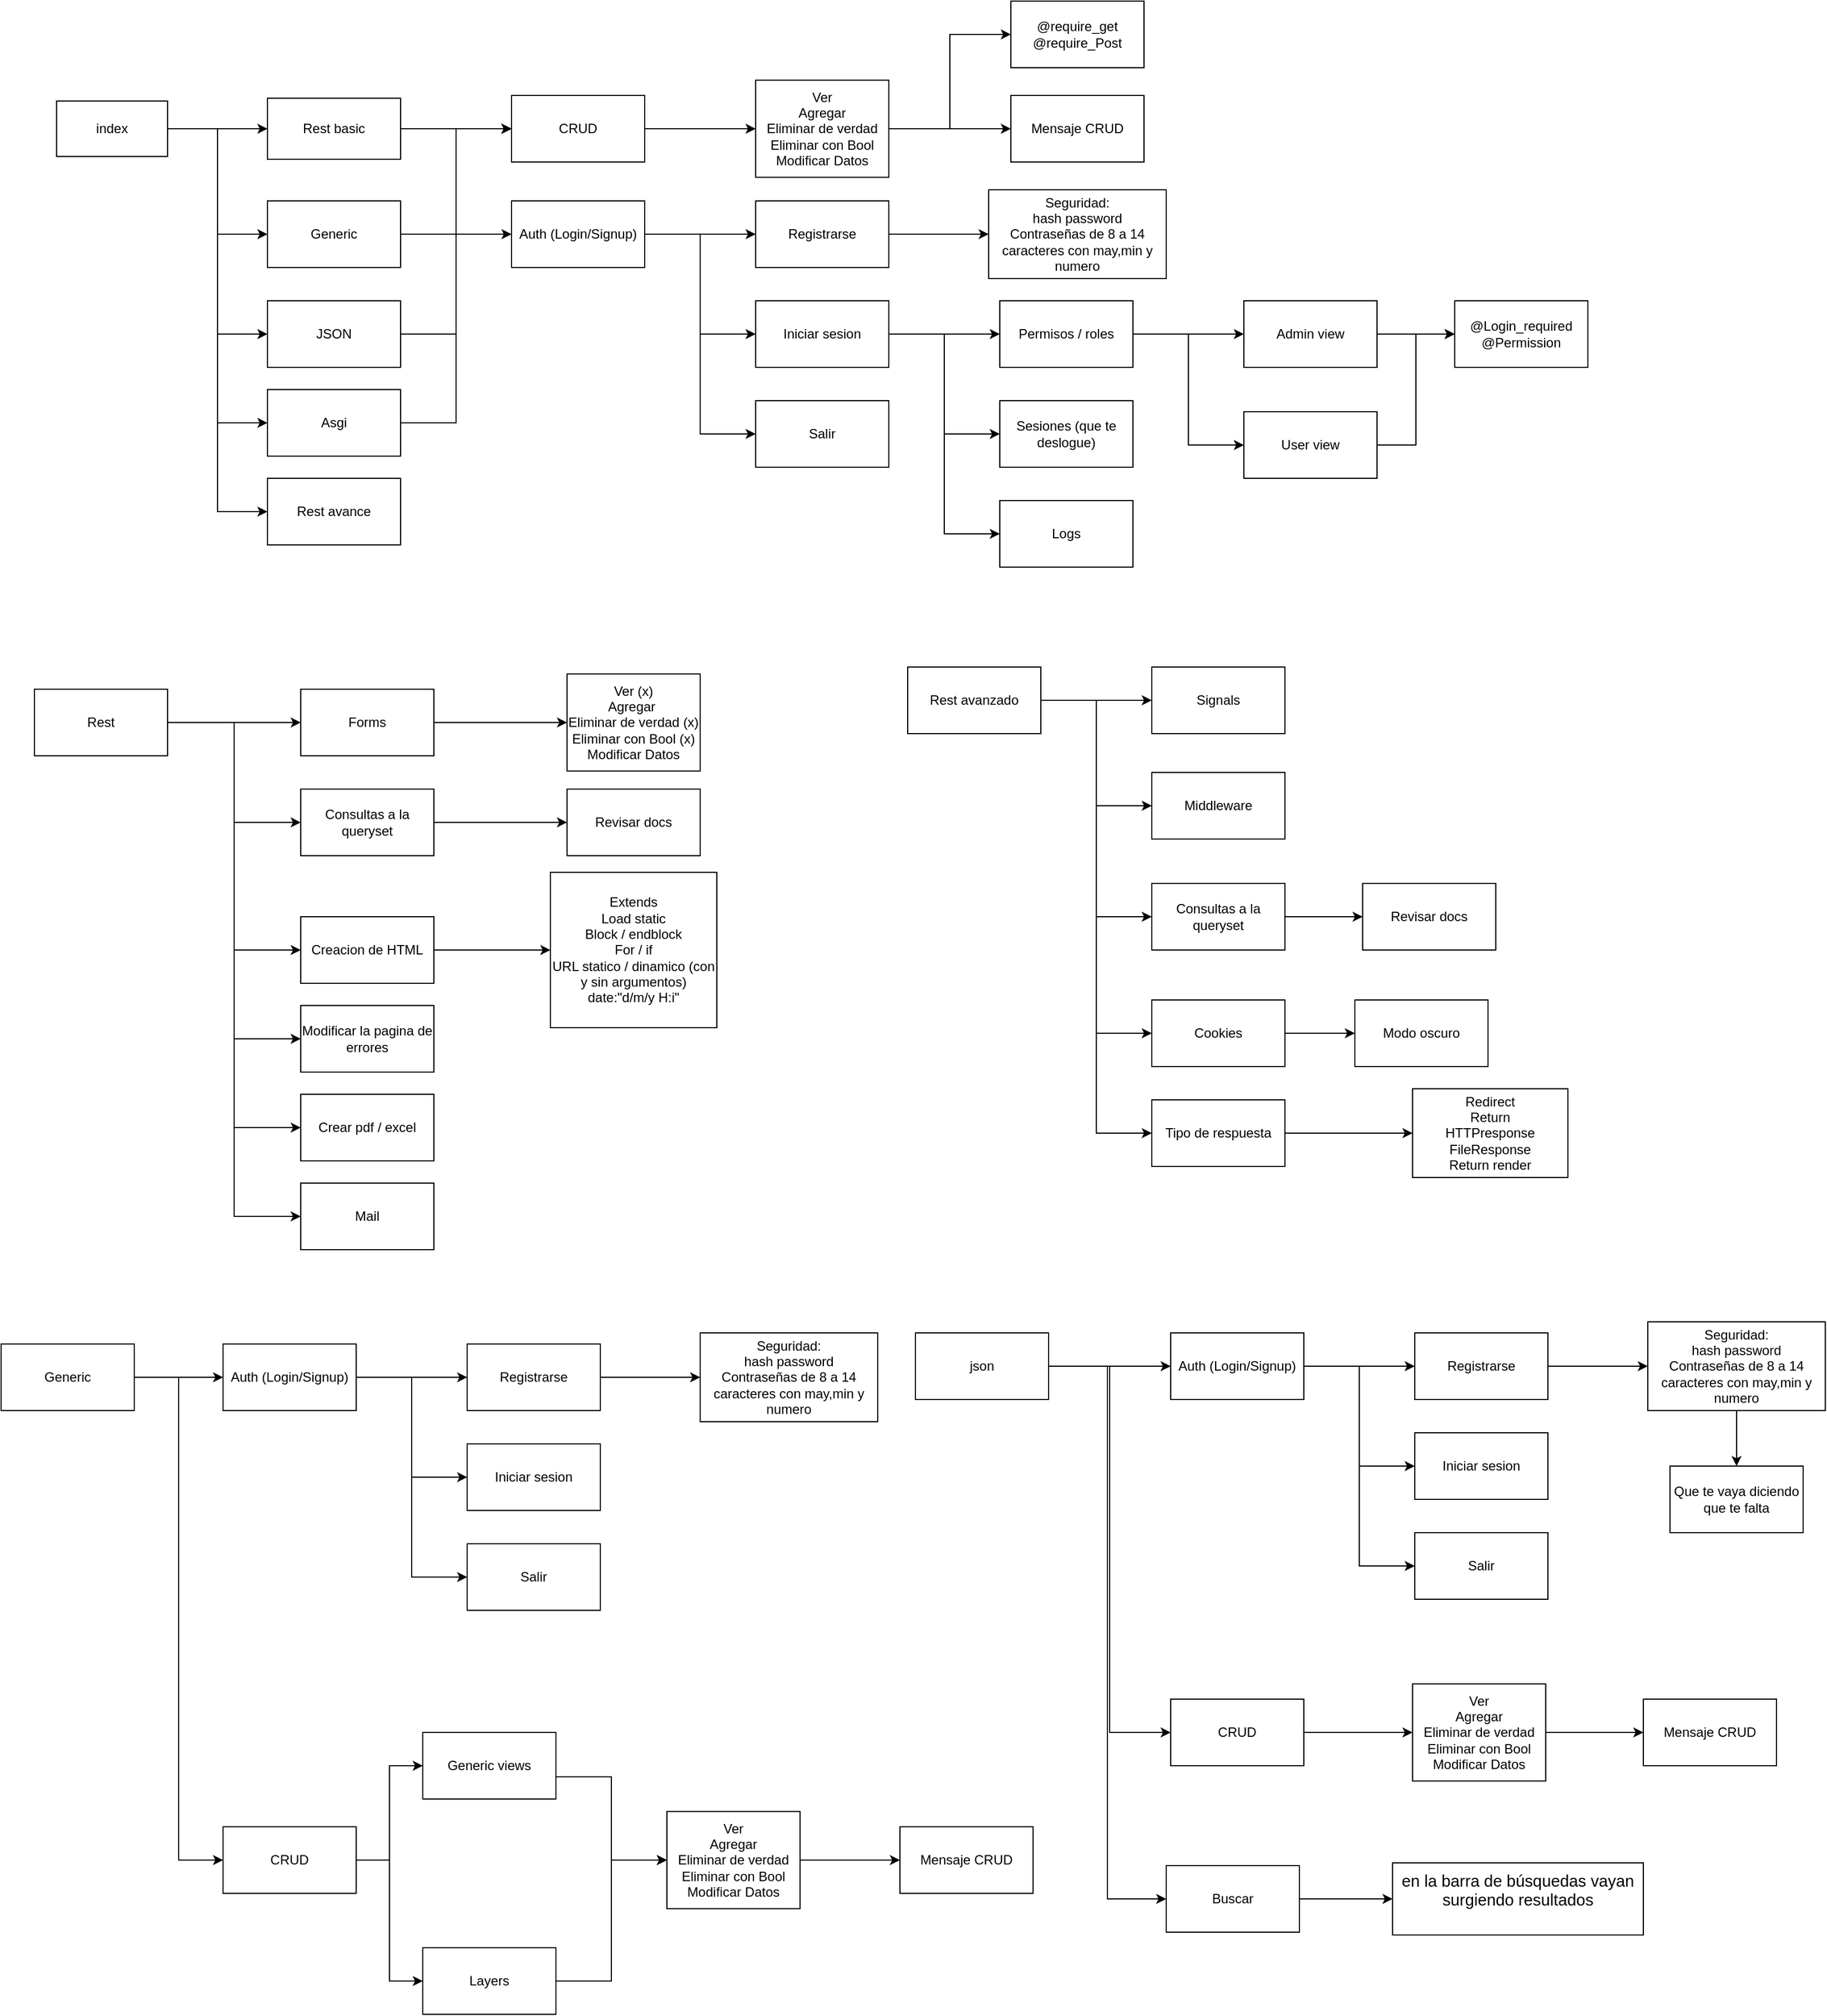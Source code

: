 <mxfile version="28.0.7">
  <diagram name="Página-1" id="XVA2jH9YttZUznENP4qI">
    <mxGraphModel dx="1316" dy="721" grid="1" gridSize="10" guides="1" tooltips="1" connect="1" arrows="1" fold="1" page="1" pageScale="1" pageWidth="827" pageHeight="1169" math="0" shadow="0">
      <root>
        <mxCell id="0" />
        <mxCell id="1" parent="0" />
        <mxCell id="ERVywc2dRSn74LhgUMte-1" style="edgeStyle=orthogonalEdgeStyle;rounded=0;orthogonalLoop=1;jettySize=auto;html=1;exitX=1;exitY=0.5;exitDx=0;exitDy=0;entryX=0;entryY=0.5;entryDx=0;entryDy=0;" edge="1" parent="1" source="ERVywc2dRSn74LhgUMte-6" target="ERVywc2dRSn74LhgUMte-8">
          <mxGeometry relative="1" as="geometry" />
        </mxCell>
        <mxCell id="ERVywc2dRSn74LhgUMte-2" style="edgeStyle=orthogonalEdgeStyle;rounded=0;orthogonalLoop=1;jettySize=auto;html=1;exitX=1;exitY=0.5;exitDx=0;exitDy=0;entryX=0;entryY=0.5;entryDx=0;entryDy=0;" edge="1" parent="1" source="ERVywc2dRSn74LhgUMte-6" target="ERVywc2dRSn74LhgUMte-9">
          <mxGeometry relative="1" as="geometry" />
        </mxCell>
        <mxCell id="ERVywc2dRSn74LhgUMte-3" style="edgeStyle=orthogonalEdgeStyle;rounded=0;orthogonalLoop=1;jettySize=auto;html=1;exitX=1;exitY=0.5;exitDx=0;exitDy=0;entryX=0;entryY=0.5;entryDx=0;entryDy=0;" edge="1" parent="1" source="ERVywc2dRSn74LhgUMte-6" target="ERVywc2dRSn74LhgUMte-12">
          <mxGeometry relative="1" as="geometry" />
        </mxCell>
        <mxCell id="ERVywc2dRSn74LhgUMte-4" style="edgeStyle=orthogonalEdgeStyle;rounded=0;orthogonalLoop=1;jettySize=auto;html=1;exitX=1;exitY=0.5;exitDx=0;exitDy=0;entryX=0;entryY=0.5;entryDx=0;entryDy=0;" edge="1" parent="1" source="ERVywc2dRSn74LhgUMte-6" target="ERVywc2dRSn74LhgUMte-14">
          <mxGeometry relative="1" as="geometry" />
        </mxCell>
        <mxCell id="ERVywc2dRSn74LhgUMte-5" style="edgeStyle=orthogonalEdgeStyle;rounded=0;orthogonalLoop=1;jettySize=auto;html=1;exitX=1;exitY=0.5;exitDx=0;exitDy=0;entryX=0;entryY=0.5;entryDx=0;entryDy=0;" edge="1" parent="1" source="ERVywc2dRSn74LhgUMte-6" target="ERVywc2dRSn74LhgUMte-16">
          <mxGeometry relative="1" as="geometry" />
        </mxCell>
        <mxCell id="ERVywc2dRSn74LhgUMte-6" value="index" style="rounded=0;whiteSpace=wrap;html=1;" vertex="1" parent="1">
          <mxGeometry x="60" y="90" width="100" height="50" as="geometry" />
        </mxCell>
        <mxCell id="ERVywc2dRSn74LhgUMte-7" style="edgeStyle=orthogonalEdgeStyle;rounded=0;orthogonalLoop=1;jettySize=auto;html=1;exitX=1;exitY=0.5;exitDx=0;exitDy=0;entryX=0;entryY=0.5;entryDx=0;entryDy=0;" edge="1" parent="1" source="ERVywc2dRSn74LhgUMte-8" target="ERVywc2dRSn74LhgUMte-18">
          <mxGeometry relative="1" as="geometry" />
        </mxCell>
        <mxCell id="ERVywc2dRSn74LhgUMte-8" value="Rest basic" style="rounded=0;whiteSpace=wrap;html=1;fillColor=light-dark(#FFFFFF,#7EA6E0);" vertex="1" parent="1">
          <mxGeometry x="250" y="87.5" width="120" height="55" as="geometry" />
        </mxCell>
        <mxCell id="ERVywc2dRSn74LhgUMte-9" value="Rest avance" style="rounded=0;whiteSpace=wrap;html=1;" vertex="1" parent="1">
          <mxGeometry x="250" y="430" width="120" height="60" as="geometry" />
        </mxCell>
        <mxCell id="ERVywc2dRSn74LhgUMte-10" style="edgeStyle=orthogonalEdgeStyle;rounded=0;orthogonalLoop=1;jettySize=auto;html=1;exitX=1;exitY=0.5;exitDx=0;exitDy=0;entryX=0;entryY=0.5;entryDx=0;entryDy=0;" edge="1" parent="1" source="ERVywc2dRSn74LhgUMte-12" target="ERVywc2dRSn74LhgUMte-18">
          <mxGeometry relative="1" as="geometry" />
        </mxCell>
        <mxCell id="ERVywc2dRSn74LhgUMte-11" style="edgeStyle=orthogonalEdgeStyle;rounded=0;orthogonalLoop=1;jettySize=auto;html=1;exitX=1;exitY=0.5;exitDx=0;exitDy=0;entryX=0;entryY=0.5;entryDx=0;entryDy=0;" edge="1" parent="1" source="ERVywc2dRSn74LhgUMte-12" target="ERVywc2dRSn74LhgUMte-25">
          <mxGeometry relative="1" as="geometry" />
        </mxCell>
        <mxCell id="ERVywc2dRSn74LhgUMte-12" value="Asgi" style="rounded=0;whiteSpace=wrap;html=1;" vertex="1" parent="1">
          <mxGeometry x="250" y="350" width="120" height="60" as="geometry" />
        </mxCell>
        <mxCell id="ERVywc2dRSn74LhgUMte-13" style="edgeStyle=orthogonalEdgeStyle;rounded=0;orthogonalLoop=1;jettySize=auto;html=1;exitX=1;exitY=0.5;exitDx=0;exitDy=0;entryX=0;entryY=0.5;entryDx=0;entryDy=0;" edge="1" parent="1" source="ERVywc2dRSn74LhgUMte-14" target="ERVywc2dRSn74LhgUMte-18">
          <mxGeometry relative="1" as="geometry" />
        </mxCell>
        <mxCell id="ERVywc2dRSn74LhgUMte-14" value="JSON" style="rounded=0;whiteSpace=wrap;html=1;" vertex="1" parent="1">
          <mxGeometry x="250" y="270" width="120" height="60" as="geometry" />
        </mxCell>
        <mxCell id="ERVywc2dRSn74LhgUMte-15" style="edgeStyle=orthogonalEdgeStyle;rounded=0;orthogonalLoop=1;jettySize=auto;html=1;exitX=1;exitY=0.5;exitDx=0;exitDy=0;entryX=0;entryY=0.5;entryDx=0;entryDy=0;" edge="1" parent="1" source="ERVywc2dRSn74LhgUMte-16" target="ERVywc2dRSn74LhgUMte-18">
          <mxGeometry relative="1" as="geometry" />
        </mxCell>
        <mxCell id="ERVywc2dRSn74LhgUMte-16" value="Generic" style="rounded=0;whiteSpace=wrap;html=1;" vertex="1" parent="1">
          <mxGeometry x="250" y="180" width="120" height="60" as="geometry" />
        </mxCell>
        <mxCell id="ERVywc2dRSn74LhgUMte-17" style="edgeStyle=orthogonalEdgeStyle;rounded=0;orthogonalLoop=1;jettySize=auto;html=1;exitX=1;exitY=0.5;exitDx=0;exitDy=0;entryX=0;entryY=0.5;entryDx=0;entryDy=0;" edge="1" parent="1" source="ERVywc2dRSn74LhgUMte-18" target="ERVywc2dRSn74LhgUMte-21">
          <mxGeometry relative="1" as="geometry" />
        </mxCell>
        <mxCell id="ERVywc2dRSn74LhgUMte-18" value="CRUD" style="rounded=0;whiteSpace=wrap;html=1;fillColor=light-dark(#FFFFFF,#7EA6E0);" vertex="1" parent="1">
          <mxGeometry x="470" y="85" width="120" height="60" as="geometry" />
        </mxCell>
        <mxCell id="ERVywc2dRSn74LhgUMte-19" style="edgeStyle=orthogonalEdgeStyle;rounded=0;orthogonalLoop=1;jettySize=auto;html=1;exitX=1;exitY=0.5;exitDx=0;exitDy=0;entryX=0;entryY=0.5;entryDx=0;entryDy=0;" edge="1" parent="1" source="ERVywc2dRSn74LhgUMte-21" target="ERVywc2dRSn74LhgUMte-56">
          <mxGeometry relative="1" as="geometry" />
        </mxCell>
        <mxCell id="ERVywc2dRSn74LhgUMte-20" style="edgeStyle=orthogonalEdgeStyle;rounded=0;orthogonalLoop=1;jettySize=auto;html=1;exitX=1;exitY=0.5;exitDx=0;exitDy=0;" edge="1" parent="1" source="ERVywc2dRSn74LhgUMte-21" target="ERVywc2dRSn74LhgUMte-58">
          <mxGeometry relative="1" as="geometry" />
        </mxCell>
        <mxCell id="ERVywc2dRSn74LhgUMte-21" value="Ver&lt;div&gt;Agregar&lt;/div&gt;&lt;div&gt;Eliminar de verdad&lt;/div&gt;&lt;div&gt;Eliminar con Bool&lt;/div&gt;&lt;div&gt;Modificar Datos&lt;/div&gt;" style="rounded=0;whiteSpace=wrap;html=1;fillColor=light-dark(#FFFFFF,#7EA6E0);" vertex="1" parent="1">
          <mxGeometry x="690" y="71.25" width="120" height="87.5" as="geometry" />
        </mxCell>
        <mxCell id="ERVywc2dRSn74LhgUMte-22" style="edgeStyle=orthogonalEdgeStyle;rounded=0;orthogonalLoop=1;jettySize=auto;html=1;exitX=1;exitY=0.5;exitDx=0;exitDy=0;entryX=0;entryY=0.5;entryDx=0;entryDy=0;" edge="1" parent="1" source="ERVywc2dRSn74LhgUMte-25" target="ERVywc2dRSn74LhgUMte-27">
          <mxGeometry relative="1" as="geometry" />
        </mxCell>
        <mxCell id="ERVywc2dRSn74LhgUMte-23" style="edgeStyle=orthogonalEdgeStyle;rounded=0;orthogonalLoop=1;jettySize=auto;html=1;exitX=1;exitY=0.5;exitDx=0;exitDy=0;entryX=0;entryY=0.5;entryDx=0;entryDy=0;" edge="1" parent="1" source="ERVywc2dRSn74LhgUMte-25" target="ERVywc2dRSn74LhgUMte-31">
          <mxGeometry relative="1" as="geometry" />
        </mxCell>
        <mxCell id="ERVywc2dRSn74LhgUMte-24" style="edgeStyle=orthogonalEdgeStyle;rounded=0;orthogonalLoop=1;jettySize=auto;html=1;exitX=1;exitY=0.5;exitDx=0;exitDy=0;entryX=0;entryY=0.5;entryDx=0;entryDy=0;" edge="1" parent="1" source="ERVywc2dRSn74LhgUMte-25" target="ERVywc2dRSn74LhgUMte-38">
          <mxGeometry relative="1" as="geometry" />
        </mxCell>
        <mxCell id="ERVywc2dRSn74LhgUMte-25" value="Auth (Login/Signup)" style="rounded=0;whiteSpace=wrap;html=1;fillColor=light-dark(#FFFFFF,#7EA6E0);" vertex="1" parent="1">
          <mxGeometry x="470" y="180" width="120" height="60" as="geometry" />
        </mxCell>
        <mxCell id="ERVywc2dRSn74LhgUMte-26" style="edgeStyle=orthogonalEdgeStyle;rounded=0;orthogonalLoop=1;jettySize=auto;html=1;exitX=1;exitY=0.5;exitDx=0;exitDy=0;entryX=0;entryY=0.5;entryDx=0;entryDy=0;" edge="1" parent="1" source="ERVywc2dRSn74LhgUMte-27" target="ERVywc2dRSn74LhgUMte-32">
          <mxGeometry relative="1" as="geometry" />
        </mxCell>
        <mxCell id="ERVywc2dRSn74LhgUMte-27" value="Registrarse" style="rounded=0;whiteSpace=wrap;html=1;fillColor=light-dark(#FFFFFF,#7EA6E0);" vertex="1" parent="1">
          <mxGeometry x="690" y="180" width="120" height="60" as="geometry" />
        </mxCell>
        <mxCell id="ERVywc2dRSn74LhgUMte-28" style="edgeStyle=orthogonalEdgeStyle;rounded=0;orthogonalLoop=1;jettySize=auto;html=1;exitX=1;exitY=0.5;exitDx=0;exitDy=0;" edge="1" parent="1" source="ERVywc2dRSn74LhgUMte-31" target="ERVywc2dRSn74LhgUMte-35">
          <mxGeometry relative="1" as="geometry" />
        </mxCell>
        <mxCell id="ERVywc2dRSn74LhgUMte-29" style="edgeStyle=orthogonalEdgeStyle;rounded=0;orthogonalLoop=1;jettySize=auto;html=1;exitX=1;exitY=0.5;exitDx=0;exitDy=0;entryX=0;entryY=0.5;entryDx=0;entryDy=0;" edge="1" parent="1" source="ERVywc2dRSn74LhgUMte-31" target="ERVywc2dRSn74LhgUMte-36">
          <mxGeometry relative="1" as="geometry" />
        </mxCell>
        <mxCell id="ERVywc2dRSn74LhgUMte-30" style="edgeStyle=orthogonalEdgeStyle;rounded=0;orthogonalLoop=1;jettySize=auto;html=1;exitX=1;exitY=0.5;exitDx=0;exitDy=0;entryX=0;entryY=0.5;entryDx=0;entryDy=0;" edge="1" parent="1" source="ERVywc2dRSn74LhgUMte-31" target="ERVywc2dRSn74LhgUMte-37">
          <mxGeometry relative="1" as="geometry" />
        </mxCell>
        <mxCell id="ERVywc2dRSn74LhgUMte-31" value="Iniciar sesion" style="rounded=0;whiteSpace=wrap;html=1;fillColor=light-dark(#FFFFFF,#7EA6E0);" vertex="1" parent="1">
          <mxGeometry x="690" y="270" width="120" height="60" as="geometry" />
        </mxCell>
        <mxCell id="ERVywc2dRSn74LhgUMte-32" value="Seguridad:&lt;div&gt;hash password&lt;/div&gt;&lt;div&gt;Contraseñas de 8 a 14 caracteres con may,min y numero&lt;/div&gt;" style="rounded=0;whiteSpace=wrap;html=1;fillColor=light-dark(#FFFFFF,#7EA6E0);" vertex="1" parent="1">
          <mxGeometry x="900" y="170" width="160" height="80" as="geometry" />
        </mxCell>
        <mxCell id="ERVywc2dRSn74LhgUMte-33" style="edgeStyle=orthogonalEdgeStyle;rounded=0;orthogonalLoop=1;jettySize=auto;html=1;exitX=1;exitY=0.5;exitDx=0;exitDy=0;" edge="1" parent="1" source="ERVywc2dRSn74LhgUMte-35" target="ERVywc2dRSn74LhgUMte-40">
          <mxGeometry relative="1" as="geometry" />
        </mxCell>
        <mxCell id="ERVywc2dRSn74LhgUMte-34" style="edgeStyle=orthogonalEdgeStyle;rounded=0;orthogonalLoop=1;jettySize=auto;html=1;exitX=1;exitY=0.5;exitDx=0;exitDy=0;entryX=0;entryY=0.5;entryDx=0;entryDy=0;" edge="1" parent="1" source="ERVywc2dRSn74LhgUMte-35" target="ERVywc2dRSn74LhgUMte-42">
          <mxGeometry relative="1" as="geometry" />
        </mxCell>
        <mxCell id="ERVywc2dRSn74LhgUMte-35" value="Permisos / roles" style="rounded=0;whiteSpace=wrap;html=1;fillColor=light-dark(#FFFFFF,#7EA6E0);" vertex="1" parent="1">
          <mxGeometry x="910" y="270" width="120" height="60" as="geometry" />
        </mxCell>
        <mxCell id="ERVywc2dRSn74LhgUMte-36" value="Sesiones (que te deslogue)" style="rounded=0;whiteSpace=wrap;html=1;fillColor=light-dark(#FFFFFF,#7EA6E0);" vertex="1" parent="1">
          <mxGeometry x="910" y="360" width="120" height="60" as="geometry" />
        </mxCell>
        <mxCell id="ERVywc2dRSn74LhgUMte-37" value="Logs" style="rounded=0;whiteSpace=wrap;html=1;fillColor=light-dark(#FFFFFF,#7EA6E0);" vertex="1" parent="1">
          <mxGeometry x="910" y="450" width="120" height="60" as="geometry" />
        </mxCell>
        <mxCell id="ERVywc2dRSn74LhgUMte-38" value="Salir" style="rounded=0;whiteSpace=wrap;html=1;fillColor=light-dark(#FFFFFF,#7EA6E0);" vertex="1" parent="1">
          <mxGeometry x="690" y="360" width="120" height="60" as="geometry" />
        </mxCell>
        <mxCell id="ERVywc2dRSn74LhgUMte-39" style="edgeStyle=orthogonalEdgeStyle;rounded=0;orthogonalLoop=1;jettySize=auto;html=1;exitX=1;exitY=0.5;exitDx=0;exitDy=0;entryX=0;entryY=0.5;entryDx=0;entryDy=0;" edge="1" parent="1" source="ERVywc2dRSn74LhgUMte-40" target="ERVywc2dRSn74LhgUMte-55">
          <mxGeometry relative="1" as="geometry" />
        </mxCell>
        <mxCell id="ERVywc2dRSn74LhgUMte-40" value="Admin view" style="rounded=0;whiteSpace=wrap;html=1;fillColor=light-dark(#FFFFFF,#7EA6E0);" vertex="1" parent="1">
          <mxGeometry x="1130" y="270" width="120" height="60" as="geometry" />
        </mxCell>
        <mxCell id="ERVywc2dRSn74LhgUMte-41" style="edgeStyle=orthogonalEdgeStyle;rounded=0;orthogonalLoop=1;jettySize=auto;html=1;exitX=1;exitY=0.5;exitDx=0;exitDy=0;entryX=0;entryY=0.5;entryDx=0;entryDy=0;" edge="1" parent="1" source="ERVywc2dRSn74LhgUMte-42" target="ERVywc2dRSn74LhgUMte-55">
          <mxGeometry relative="1" as="geometry" />
        </mxCell>
        <mxCell id="ERVywc2dRSn74LhgUMte-42" value="User view" style="rounded=0;whiteSpace=wrap;html=1;fillColor=light-dark(#FFFFFF,#7EA6E0);" vertex="1" parent="1">
          <mxGeometry x="1130" y="370" width="120" height="60" as="geometry" />
        </mxCell>
        <mxCell id="ERVywc2dRSn74LhgUMte-43" style="edgeStyle=orthogonalEdgeStyle;rounded=0;orthogonalLoop=1;jettySize=auto;html=1;exitX=1;exitY=0.5;exitDx=0;exitDy=0;entryX=0;entryY=0.5;entryDx=0;entryDy=0;" edge="1" parent="1" source="ERVywc2dRSn74LhgUMte-48" target="ERVywc2dRSn74LhgUMte-53">
          <mxGeometry relative="1" as="geometry" />
        </mxCell>
        <mxCell id="ERVywc2dRSn74LhgUMte-44" style="edgeStyle=orthogonalEdgeStyle;rounded=0;orthogonalLoop=1;jettySize=auto;html=1;exitX=1;exitY=0.5;exitDx=0;exitDy=0;entryX=0;entryY=0.5;entryDx=0;entryDy=0;" edge="1" parent="1" source="ERVywc2dRSn74LhgUMte-48" target="ERVywc2dRSn74LhgUMte-57">
          <mxGeometry relative="1" as="geometry" />
        </mxCell>
        <mxCell id="ERVywc2dRSn74LhgUMte-45" style="edgeStyle=orthogonalEdgeStyle;rounded=0;orthogonalLoop=1;jettySize=auto;html=1;exitX=1;exitY=0.5;exitDx=0;exitDy=0;entryX=0;entryY=0.5;entryDx=0;entryDy=0;" edge="1" parent="1" source="ERVywc2dRSn74LhgUMte-48" target="ERVywc2dRSn74LhgUMte-64">
          <mxGeometry relative="1" as="geometry" />
        </mxCell>
        <mxCell id="ERVywc2dRSn74LhgUMte-46" style="edgeStyle=orthogonalEdgeStyle;rounded=0;orthogonalLoop=1;jettySize=auto;html=1;exitX=1;exitY=0.5;exitDx=0;exitDy=0;entryX=0;entryY=0.5;entryDx=0;entryDy=0;" edge="1" parent="1" source="ERVywc2dRSn74LhgUMte-48" target="ERVywc2dRSn74LhgUMte-67">
          <mxGeometry relative="1" as="geometry" />
        </mxCell>
        <mxCell id="ERVywc2dRSn74LhgUMte-47" style="edgeStyle=orthogonalEdgeStyle;rounded=0;orthogonalLoop=1;jettySize=auto;html=1;exitX=1;exitY=0.5;exitDx=0;exitDy=0;entryX=0;entryY=0.5;entryDx=0;entryDy=0;" edge="1" parent="1" source="ERVywc2dRSn74LhgUMte-48" target="ERVywc2dRSn74LhgUMte-68">
          <mxGeometry relative="1" as="geometry" />
        </mxCell>
        <mxCell id="ERVywc2dRSn74LhgUMte-48" value="Rest" style="rounded=0;whiteSpace=wrap;html=1;fillColor=light-dark(#FFFFFF,#7EA6E0);" vertex="1" parent="1">
          <mxGeometry x="40" y="620" width="120" height="60" as="geometry" />
        </mxCell>
        <mxCell id="ERVywc2dRSn74LhgUMte-49" style="edgeStyle=orthogonalEdgeStyle;rounded=0;orthogonalLoop=1;jettySize=auto;html=1;exitX=1;exitY=0.5;exitDx=0;exitDy=0;entryX=0;entryY=0.5;entryDx=0;entryDy=0;" edge="1" parent="1" source="ERVywc2dRSn74LhgUMte-50" target="ERVywc2dRSn74LhgUMte-51">
          <mxGeometry relative="1" as="geometry" />
        </mxCell>
        <mxCell id="ERVywc2dRSn74LhgUMte-50" value="Tipo de respuesta" style="rounded=0;whiteSpace=wrap;html=1;" vertex="1" parent="1">
          <mxGeometry x="1047" y="990" width="120" height="60" as="geometry" />
        </mxCell>
        <mxCell id="ERVywc2dRSn74LhgUMte-51" value="Redirect&lt;div&gt;Return&lt;/div&gt;&lt;div&gt;HTTPresponse&lt;/div&gt;&lt;div&gt;FileResponse&lt;/div&gt;&lt;div&gt;Return render&lt;/div&gt;" style="rounded=0;whiteSpace=wrap;html=1;" vertex="1" parent="1">
          <mxGeometry x="1282" y="980" width="140" height="80" as="geometry" />
        </mxCell>
        <mxCell id="ERVywc2dRSn74LhgUMte-52" style="edgeStyle=orthogonalEdgeStyle;rounded=0;orthogonalLoop=1;jettySize=auto;html=1;exitX=1;exitY=0.5;exitDx=0;exitDy=0;entryX=0;entryY=0.5;entryDx=0;entryDy=0;" edge="1" parent="1" source="ERVywc2dRSn74LhgUMte-53" target="ERVywc2dRSn74LhgUMte-54">
          <mxGeometry relative="1" as="geometry" />
        </mxCell>
        <mxCell id="ERVywc2dRSn74LhgUMte-53" value="Consultas a la queryset" style="rounded=0;whiteSpace=wrap;html=1;fillColor=light-dark(#FFFFFF,#7EA6E0);" vertex="1" parent="1">
          <mxGeometry x="280" y="710" width="120" height="60" as="geometry" />
        </mxCell>
        <mxCell id="ERVywc2dRSn74LhgUMte-54" value="Revisar docs" style="rounded=0;whiteSpace=wrap;html=1;fillColor=light-dark(#FFFFFF,#7EA6E0);" vertex="1" parent="1">
          <mxGeometry x="520" y="710" width="120" height="60" as="geometry" />
        </mxCell>
        <mxCell id="ERVywc2dRSn74LhgUMte-55" value="@Login_required&lt;div&gt;@Permission&lt;/div&gt;" style="rounded=0;whiteSpace=wrap;html=1;fillColor=light-dark(#FFFFFF,#7EA6E0);" vertex="1" parent="1">
          <mxGeometry x="1320" y="270" width="120" height="60" as="geometry" />
        </mxCell>
        <mxCell id="ERVywc2dRSn74LhgUMte-56" value="@require_get&lt;div&gt;@require_Post&lt;/div&gt;" style="rounded=0;whiteSpace=wrap;html=1;fillColor=light-dark(#FFFFFF,#7EA6E0);" vertex="1" parent="1">
          <mxGeometry x="920" width="120" height="60" as="geometry" />
        </mxCell>
        <mxCell id="ERVywc2dRSn74LhgUMte-57" value="Modificar la pagina de errores" style="rounded=0;whiteSpace=wrap;html=1;fillColor=light-dark(#FFFFFF,#7EA6E0);" vertex="1" parent="1">
          <mxGeometry x="280" y="905" width="120" height="60" as="geometry" />
        </mxCell>
        <mxCell id="ERVywc2dRSn74LhgUMte-58" value="Mensaje CRUD" style="rounded=0;whiteSpace=wrap;html=1;fillColor=light-dark(#FFFFFF,#7EA6E0);" vertex="1" parent="1">
          <mxGeometry x="920" y="85" width="120" height="60" as="geometry" />
        </mxCell>
        <mxCell id="ERVywc2dRSn74LhgUMte-59" value="" style="edgeStyle=orthogonalEdgeStyle;rounded=0;orthogonalLoop=1;jettySize=auto;html=1;exitX=1;exitY=0.5;exitDx=0;exitDy=0;entryX=0;entryY=0.5;entryDx=0;entryDy=0;" edge="1" parent="1" source="ERVywc2dRSn74LhgUMte-48" target="ERVywc2dRSn74LhgUMte-61">
          <mxGeometry relative="1" as="geometry">
            <mxPoint x="160" y="625" as="sourcePoint" />
            <mxPoint x="280" y="945" as="targetPoint" />
          </mxGeometry>
        </mxCell>
        <mxCell id="ERVywc2dRSn74LhgUMte-60" style="edgeStyle=orthogonalEdgeStyle;rounded=0;orthogonalLoop=1;jettySize=auto;html=1;exitX=1;exitY=0.5;exitDx=0;exitDy=0;entryX=0;entryY=0.5;entryDx=0;entryDy=0;" edge="1" parent="1" source="ERVywc2dRSn74LhgUMte-61" target="ERVywc2dRSn74LhgUMte-62">
          <mxGeometry relative="1" as="geometry" />
        </mxCell>
        <mxCell id="ERVywc2dRSn74LhgUMte-61" value="Creacion de HTML" style="rounded=0;whiteSpace=wrap;html=1;fillColor=light-dark(#FFFFFF,#7EA6E0);" vertex="1" parent="1">
          <mxGeometry x="280" y="825" width="120" height="60" as="geometry" />
        </mxCell>
        <mxCell id="ERVywc2dRSn74LhgUMte-62" value="Extends&lt;div&gt;Load static&lt;/div&gt;&lt;div&gt;Block / endblock&lt;/div&gt;&lt;div&gt;For / if&lt;/div&gt;&lt;div&gt;URL statico / dinamico (con y sin argumentos)&lt;/div&gt;&lt;div&gt;date:&quot;d/m/y H:i&quot;&lt;/div&gt;" style="rounded=0;whiteSpace=wrap;html=1;fillColor=light-dark(#FFFFFF,#7EA6E0);" vertex="1" parent="1">
          <mxGeometry x="505" y="785" width="150" height="140" as="geometry" />
        </mxCell>
        <mxCell id="ERVywc2dRSn74LhgUMte-63" style="edgeStyle=orthogonalEdgeStyle;rounded=0;orthogonalLoop=1;jettySize=auto;html=1;exitX=1;exitY=0.5;exitDx=0;exitDy=0;entryX=0;entryY=0.5;entryDx=0;entryDy=0;" edge="1" parent="1" source="ERVywc2dRSn74LhgUMte-64" target="ERVywc2dRSn74LhgUMte-81">
          <mxGeometry relative="1" as="geometry" />
        </mxCell>
        <mxCell id="ERVywc2dRSn74LhgUMte-64" value="Forms" style="rounded=0;whiteSpace=wrap;html=1;fillColor=light-dark(#FFFFFF,#7EA6E0);" vertex="1" parent="1">
          <mxGeometry x="280" y="620" width="120" height="60" as="geometry" />
        </mxCell>
        <mxCell id="ERVywc2dRSn74LhgUMte-65" value="Signals" style="rounded=0;whiteSpace=wrap;html=1;" vertex="1" parent="1">
          <mxGeometry x="1047" y="600" width="120" height="60" as="geometry" />
        </mxCell>
        <mxCell id="ERVywc2dRSn74LhgUMte-66" value="Middleware" style="rounded=0;whiteSpace=wrap;html=1;" vertex="1" parent="1">
          <mxGeometry x="1047" y="695" width="120" height="60" as="geometry" />
        </mxCell>
        <mxCell id="ERVywc2dRSn74LhgUMte-67" value="Mail" style="rounded=0;whiteSpace=wrap;html=1;fillColor=light-dark(#FFFFFF,#7EA6E0);" vertex="1" parent="1">
          <mxGeometry x="280" y="1065" width="120" height="60" as="geometry" />
        </mxCell>
        <mxCell id="ERVywc2dRSn74LhgUMte-68" value="Crear pdf / excel" style="rounded=0;whiteSpace=wrap;html=1;fillColor=light-dark(#FFFFFF,#7EA6E0);" vertex="1" parent="1">
          <mxGeometry x="280" y="985" width="120" height="60" as="geometry" />
        </mxCell>
        <mxCell id="ERVywc2dRSn74LhgUMte-69" style="edgeStyle=orthogonalEdgeStyle;rounded=0;orthogonalLoop=1;jettySize=auto;html=1;exitX=1;exitY=0.5;exitDx=0;exitDy=0;entryX=0;entryY=0.5;entryDx=0;entryDy=0;" edge="1" parent="1" source="ERVywc2dRSn74LhgUMte-74" target="ERVywc2dRSn74LhgUMte-65">
          <mxGeometry relative="1" as="geometry" />
        </mxCell>
        <mxCell id="ERVywc2dRSn74LhgUMte-70" style="edgeStyle=orthogonalEdgeStyle;rounded=0;orthogonalLoop=1;jettySize=auto;html=1;exitX=1;exitY=0.5;exitDx=0;exitDy=0;entryX=0;entryY=0.5;entryDx=0;entryDy=0;" edge="1" parent="1" source="ERVywc2dRSn74LhgUMte-74" target="ERVywc2dRSn74LhgUMte-66">
          <mxGeometry relative="1" as="geometry" />
        </mxCell>
        <mxCell id="ERVywc2dRSn74LhgUMte-71" style="edgeStyle=orthogonalEdgeStyle;rounded=0;orthogonalLoop=1;jettySize=auto;html=1;exitX=1;exitY=0.5;exitDx=0;exitDy=0;entryX=0;entryY=0.5;entryDx=0;entryDy=0;" edge="1" parent="1" source="ERVywc2dRSn74LhgUMte-74" target="ERVywc2dRSn74LhgUMte-76">
          <mxGeometry relative="1" as="geometry" />
        </mxCell>
        <mxCell id="ERVywc2dRSn74LhgUMte-72" style="edgeStyle=orthogonalEdgeStyle;rounded=0;orthogonalLoop=1;jettySize=auto;html=1;exitX=1;exitY=0.5;exitDx=0;exitDy=0;entryX=0;entryY=0.5;entryDx=0;entryDy=0;" edge="1" parent="1" source="ERVywc2dRSn74LhgUMte-74" target="ERVywc2dRSn74LhgUMte-79">
          <mxGeometry relative="1" as="geometry" />
        </mxCell>
        <mxCell id="ERVywc2dRSn74LhgUMte-73" style="edgeStyle=orthogonalEdgeStyle;rounded=0;orthogonalLoop=1;jettySize=auto;html=1;exitX=1;exitY=0.5;exitDx=0;exitDy=0;entryX=0;entryY=0.5;entryDx=0;entryDy=0;" edge="1" parent="1" source="ERVywc2dRSn74LhgUMte-74" target="ERVywc2dRSn74LhgUMte-50">
          <mxGeometry relative="1" as="geometry" />
        </mxCell>
        <mxCell id="ERVywc2dRSn74LhgUMte-74" value="Rest avanzado" style="rounded=0;whiteSpace=wrap;html=1;" vertex="1" parent="1">
          <mxGeometry x="827" y="600" width="120" height="60" as="geometry" />
        </mxCell>
        <mxCell id="ERVywc2dRSn74LhgUMte-75" style="edgeStyle=orthogonalEdgeStyle;rounded=0;orthogonalLoop=1;jettySize=auto;html=1;exitX=1;exitY=0.5;exitDx=0;exitDy=0;entryX=0;entryY=0.5;entryDx=0;entryDy=0;" edge="1" parent="1" source="ERVywc2dRSn74LhgUMte-76" target="ERVywc2dRSn74LhgUMte-77">
          <mxGeometry relative="1" as="geometry" />
        </mxCell>
        <mxCell id="ERVywc2dRSn74LhgUMte-76" value="Consultas a la queryset" style="rounded=0;whiteSpace=wrap;html=1;" vertex="1" parent="1">
          <mxGeometry x="1047" y="795" width="120" height="60" as="geometry" />
        </mxCell>
        <mxCell id="ERVywc2dRSn74LhgUMte-77" value="Revisar docs" style="rounded=0;whiteSpace=wrap;html=1;" vertex="1" parent="1">
          <mxGeometry x="1237" y="795" width="120" height="60" as="geometry" />
        </mxCell>
        <mxCell id="ERVywc2dRSn74LhgUMte-78" style="edgeStyle=orthogonalEdgeStyle;rounded=0;orthogonalLoop=1;jettySize=auto;html=1;exitX=1;exitY=0.5;exitDx=0;exitDy=0;" edge="1" parent="1" source="ERVywc2dRSn74LhgUMte-79" target="ERVywc2dRSn74LhgUMte-80">
          <mxGeometry relative="1" as="geometry" />
        </mxCell>
        <mxCell id="ERVywc2dRSn74LhgUMte-79" value="Cookies" style="rounded=0;whiteSpace=wrap;html=1;" vertex="1" parent="1">
          <mxGeometry x="1047" y="900" width="120" height="60" as="geometry" />
        </mxCell>
        <mxCell id="ERVywc2dRSn74LhgUMte-80" value="Modo oscuro" style="rounded=0;whiteSpace=wrap;html=1;" vertex="1" parent="1">
          <mxGeometry x="1230" y="900" width="120" height="60" as="geometry" />
        </mxCell>
        <mxCell id="ERVywc2dRSn74LhgUMte-81" value="Ver (x)&lt;div&gt;Agregar&amp;nbsp;&lt;/div&gt;&lt;div&gt;Eliminar de verdad&amp;nbsp;&lt;span style=&quot;background-color: transparent; color: light-dark(rgb(0, 0, 0), rgb(255, 255, 255));&quot;&gt;(x)&lt;/span&gt;&lt;/div&gt;&lt;div&gt;Eliminar con Bool (x)&lt;/div&gt;&lt;div&gt;Modificar Datos&lt;/div&gt;" style="rounded=0;whiteSpace=wrap;html=1;strokeColor=light-dark(#000000,#9AC7BF);fillColor=light-dark(#FFFFFF,#9AC7BF);" vertex="1" parent="1">
          <mxGeometry x="520" y="606.25" width="120" height="87.5" as="geometry" />
        </mxCell>
        <mxCell id="ERVywc2dRSn74LhgUMte-82" style="edgeStyle=orthogonalEdgeStyle;rounded=0;orthogonalLoop=1;jettySize=auto;html=1;exitX=1;exitY=0.5;exitDx=0;exitDy=0;entryX=0;entryY=0.5;entryDx=0;entryDy=0;" edge="1" parent="1" source="ERVywc2dRSn74LhgUMte-84" target="ERVywc2dRSn74LhgUMte-88">
          <mxGeometry relative="1" as="geometry" />
        </mxCell>
        <mxCell id="ERVywc2dRSn74LhgUMte-83" style="edgeStyle=orthogonalEdgeStyle;rounded=0;orthogonalLoop=1;jettySize=auto;html=1;exitX=1;exitY=0.5;exitDx=0;exitDy=0;entryX=0;entryY=0.5;entryDx=0;entryDy=0;" edge="1" parent="1" source="ERVywc2dRSn74LhgUMte-84" target="ERVywc2dRSn74LhgUMte-96">
          <mxGeometry relative="1" as="geometry" />
        </mxCell>
        <mxCell id="ERVywc2dRSn74LhgUMte-84" value="Generic" style="rounded=0;whiteSpace=wrap;html=1;fillColor=light-dark(#FFFFFF,#7EA6E0);" vertex="1" parent="1">
          <mxGeometry x="10" y="1210" width="120" height="60" as="geometry" />
        </mxCell>
        <mxCell id="ERVywc2dRSn74LhgUMte-85" style="edgeStyle=orthogonalEdgeStyle;rounded=0;orthogonalLoop=1;jettySize=auto;html=1;exitX=1;exitY=0.5;exitDx=0;exitDy=0;entryX=0;entryY=0.5;entryDx=0;entryDy=0;fillColor=light-dark(transparent,#7EA6E0);" edge="1" parent="1" source="ERVywc2dRSn74LhgUMte-88" target="ERVywc2dRSn74LhgUMte-90">
          <mxGeometry relative="1" as="geometry" />
        </mxCell>
        <mxCell id="ERVywc2dRSn74LhgUMte-86" style="edgeStyle=orthogonalEdgeStyle;rounded=0;orthogonalLoop=1;jettySize=auto;html=1;exitX=1;exitY=0.5;exitDx=0;exitDy=0;entryX=0;entryY=0.5;entryDx=0;entryDy=0;fillColor=light-dark(transparent,#7EA6E0);" edge="1" parent="1" source="ERVywc2dRSn74LhgUMte-88" target="ERVywc2dRSn74LhgUMte-91">
          <mxGeometry relative="1" as="geometry" />
        </mxCell>
        <mxCell id="ERVywc2dRSn74LhgUMte-87" style="edgeStyle=orthogonalEdgeStyle;rounded=0;orthogonalLoop=1;jettySize=auto;html=1;exitX=1;exitY=0.5;exitDx=0;exitDy=0;entryX=0;entryY=0.5;entryDx=0;entryDy=0;fillColor=light-dark(transparent,#7EA6E0);" edge="1" parent="1" source="ERVywc2dRSn74LhgUMte-88" target="ERVywc2dRSn74LhgUMte-93">
          <mxGeometry relative="1" as="geometry" />
        </mxCell>
        <mxCell id="ERVywc2dRSn74LhgUMte-88" value="Auth (Login/Signup)" style="rounded=0;whiteSpace=wrap;html=1;fillColor=light-dark(transparent,#7EA6E0);" vertex="1" parent="1">
          <mxGeometry x="210" y="1210" width="120" height="60" as="geometry" />
        </mxCell>
        <mxCell id="ERVywc2dRSn74LhgUMte-89" style="edgeStyle=orthogonalEdgeStyle;rounded=0;orthogonalLoop=1;jettySize=auto;html=1;exitX=1;exitY=0.5;exitDx=0;exitDy=0;entryX=0;entryY=0.5;entryDx=0;entryDy=0;fillColor=light-dark(transparent,#7EA6E0);" edge="1" parent="1" source="ERVywc2dRSn74LhgUMte-90" target="ERVywc2dRSn74LhgUMte-92">
          <mxGeometry relative="1" as="geometry" />
        </mxCell>
        <mxCell id="ERVywc2dRSn74LhgUMte-90" value="Registrarse" style="rounded=0;whiteSpace=wrap;html=1;fillColor=light-dark(transparent,#7EA6E0);" vertex="1" parent="1">
          <mxGeometry x="430" y="1210" width="120" height="60" as="geometry" />
        </mxCell>
        <mxCell id="ERVywc2dRSn74LhgUMte-91" value="Iniciar sesion" style="rounded=0;whiteSpace=wrap;html=1;fillColor=light-dark(transparent,#7EA6E0);" vertex="1" parent="1">
          <mxGeometry x="430" y="1300" width="120" height="60" as="geometry" />
        </mxCell>
        <mxCell id="ERVywc2dRSn74LhgUMte-92" value="Seguridad:&lt;div&gt;hash password&lt;/div&gt;&lt;div&gt;Contraseñas de 8 a 14 caracteres con may,min y numero&lt;/div&gt;" style="rounded=0;whiteSpace=wrap;html=1;fillColor=light-dark(transparent,#7EA6E0);" vertex="1" parent="1">
          <mxGeometry x="640" y="1200" width="160" height="80" as="geometry" />
        </mxCell>
        <mxCell id="ERVywc2dRSn74LhgUMte-93" value="Salir" style="rounded=0;whiteSpace=wrap;html=1;fillColor=light-dark(transparent,#7EA6E0);" vertex="1" parent="1">
          <mxGeometry x="430" y="1390" width="120" height="60" as="geometry" />
        </mxCell>
        <mxCell id="ERVywc2dRSn74LhgUMte-94" style="edgeStyle=orthogonalEdgeStyle;rounded=0;orthogonalLoop=1;jettySize=auto;html=1;exitX=1;exitY=0.5;exitDx=0;exitDy=0;entryX=0;entryY=0.5;entryDx=0;entryDy=0;fillColor=light-dark(transparent,#7EA6E0);" edge="1" parent="1" source="ERVywc2dRSn74LhgUMte-96" target="ERVywc2dRSn74LhgUMte-103">
          <mxGeometry relative="1" as="geometry" />
        </mxCell>
        <mxCell id="ERVywc2dRSn74LhgUMte-95" style="edgeStyle=orthogonalEdgeStyle;rounded=0;orthogonalLoop=1;jettySize=auto;html=1;exitX=1;exitY=0.5;exitDx=0;exitDy=0;entryX=0;entryY=0.5;entryDx=0;entryDy=0;fillColor=light-dark(transparent,#7EA6E0);" edge="1" parent="1" source="ERVywc2dRSn74LhgUMte-96" target="ERVywc2dRSn74LhgUMte-105">
          <mxGeometry relative="1" as="geometry">
            <Array as="points">
              <mxPoint x="360" y="1675" />
              <mxPoint x="360" y="1784" />
            </Array>
          </mxGeometry>
        </mxCell>
        <mxCell id="ERVywc2dRSn74LhgUMte-96" value="CRUD" style="rounded=0;whiteSpace=wrap;html=1;fillColor=light-dark(transparent,#7EA6E0);" vertex="1" parent="1">
          <mxGeometry x="210" y="1645" width="120" height="60" as="geometry" />
        </mxCell>
        <mxCell id="ERVywc2dRSn74LhgUMte-98" style="edgeStyle=orthogonalEdgeStyle;rounded=0;orthogonalLoop=1;jettySize=auto;html=1;exitX=1;exitY=0.5;exitDx=0;exitDy=0;fillColor=none;" edge="1" parent="1" source="ERVywc2dRSn74LhgUMte-99" target="ERVywc2dRSn74LhgUMte-101">
          <mxGeometry relative="1" as="geometry" />
        </mxCell>
        <mxCell id="ERVywc2dRSn74LhgUMte-99" value="Ver&lt;div&gt;Agregar&lt;/div&gt;&lt;div&gt;Eliminar de verdad&lt;/div&gt;&lt;div&gt;Eliminar con Bool&lt;/div&gt;&lt;div&gt;Modificar Datos&lt;/div&gt;" style="rounded=0;whiteSpace=wrap;html=1;fillColor=light-dark(transparent,#7EA6E0);" vertex="1" parent="1">
          <mxGeometry x="610" y="1631.25" width="120" height="87.5" as="geometry" />
        </mxCell>
        <mxCell id="ERVywc2dRSn74LhgUMte-101" value="Mensaje CRUD" style="rounded=0;whiteSpace=wrap;html=1;fillColor=light-dark(transparent,#7EA6E0);" vertex="1" parent="1">
          <mxGeometry x="820" y="1645" width="120" height="60" as="geometry" />
        </mxCell>
        <mxCell id="ERVywc2dRSn74LhgUMte-102" style="edgeStyle=orthogonalEdgeStyle;rounded=0;orthogonalLoop=1;jettySize=auto;html=1;exitX=1;exitY=0.5;exitDx=0;exitDy=0;entryX=0;entryY=0.5;entryDx=0;entryDy=0;fillColor=light-dark(transparent,#7EA6E0);" edge="1" parent="1" source="ERVywc2dRSn74LhgUMte-103" target="ERVywc2dRSn74LhgUMte-99">
          <mxGeometry relative="1" as="geometry">
            <Array as="points">
              <mxPoint x="560" y="1600" />
              <mxPoint x="560" y="1675" />
            </Array>
          </mxGeometry>
        </mxCell>
        <mxCell id="ERVywc2dRSn74LhgUMte-103" value="Generic views" style="rounded=0;whiteSpace=wrap;html=1;fillColor=light-dark(transparent,#7EA6E0);" vertex="1" parent="1">
          <mxGeometry x="390" y="1560" width="120" height="60" as="geometry" />
        </mxCell>
        <mxCell id="ERVywc2dRSn74LhgUMte-104" style="edgeStyle=orthogonalEdgeStyle;rounded=0;orthogonalLoop=1;jettySize=auto;html=1;exitX=1;exitY=0.5;exitDx=0;exitDy=0;entryX=0;entryY=0.5;entryDx=0;entryDy=0;fillColor=light-dark(transparent,#7EA6E0);" edge="1" parent="1" source="ERVywc2dRSn74LhgUMte-105" target="ERVywc2dRSn74LhgUMte-99">
          <mxGeometry relative="1" as="geometry">
            <mxPoint x="530" y="1680" as="targetPoint" />
          </mxGeometry>
        </mxCell>
        <mxCell id="ERVywc2dRSn74LhgUMte-105" value="Layers" style="rounded=0;whiteSpace=wrap;html=1;fillColor=light-dark(transparent,#7EA6E0);" vertex="1" parent="1">
          <mxGeometry x="390" y="1754" width="120" height="60" as="geometry" />
        </mxCell>
        <mxCell id="ERVywc2dRSn74LhgUMte-106" style="edgeStyle=orthogonalEdgeStyle;rounded=0;orthogonalLoop=1;jettySize=auto;html=1;exitX=1;exitY=0.5;exitDx=0;exitDy=0;entryX=0;entryY=0.5;entryDx=0;entryDy=0;" edge="1" parent="1" source="ERVywc2dRSn74LhgUMte-108" target="ERVywc2dRSn74LhgUMte-112">
          <mxGeometry relative="1" as="geometry" />
        </mxCell>
        <mxCell id="ERVywc2dRSn74LhgUMte-107" style="edgeStyle=orthogonalEdgeStyle;rounded=0;orthogonalLoop=1;jettySize=auto;html=1;exitX=1;exitY=0.5;exitDx=0;exitDy=0;entryX=0;entryY=0.5;entryDx=0;entryDy=0;" edge="1" parent="1" source="ERVywc2dRSn74LhgUMte-108" target="ERVywc2dRSn74LhgUMte-120">
          <mxGeometry relative="1" as="geometry" />
        </mxCell>
        <mxCell id="ERVywc2dRSn74LhgUMte-130" style="edgeStyle=orthogonalEdgeStyle;rounded=0;orthogonalLoop=1;jettySize=auto;html=1;exitX=1;exitY=0.5;exitDx=0;exitDy=0;entryX=0;entryY=0.5;entryDx=0;entryDy=0;" edge="1" parent="1" source="ERVywc2dRSn74LhgUMte-108" target="ERVywc2dRSn74LhgUMte-129">
          <mxGeometry relative="1" as="geometry" />
        </mxCell>
        <mxCell id="ERVywc2dRSn74LhgUMte-108" value="json" style="rounded=0;whiteSpace=wrap;html=1;" vertex="1" parent="1">
          <mxGeometry x="834" y="1200" width="120" height="60" as="geometry" />
        </mxCell>
        <mxCell id="ERVywc2dRSn74LhgUMte-109" style="edgeStyle=orthogonalEdgeStyle;rounded=0;orthogonalLoop=1;jettySize=auto;html=1;exitX=1;exitY=0.5;exitDx=0;exitDy=0;entryX=0;entryY=0.5;entryDx=0;entryDy=0;fillColor=none;" edge="1" parent="1" source="ERVywc2dRSn74LhgUMte-112" target="ERVywc2dRSn74LhgUMte-114">
          <mxGeometry relative="1" as="geometry" />
        </mxCell>
        <mxCell id="ERVywc2dRSn74LhgUMte-110" style="edgeStyle=orthogonalEdgeStyle;rounded=0;orthogonalLoop=1;jettySize=auto;html=1;exitX=1;exitY=0.5;exitDx=0;exitDy=0;entryX=0;entryY=0.5;entryDx=0;entryDy=0;fillColor=none;" edge="1" parent="1" source="ERVywc2dRSn74LhgUMte-112" target="ERVywc2dRSn74LhgUMte-115">
          <mxGeometry relative="1" as="geometry" />
        </mxCell>
        <mxCell id="ERVywc2dRSn74LhgUMte-111" style="edgeStyle=orthogonalEdgeStyle;rounded=0;orthogonalLoop=1;jettySize=auto;html=1;exitX=1;exitY=0.5;exitDx=0;exitDy=0;entryX=0;entryY=0.5;entryDx=0;entryDy=0;fillColor=none;" edge="1" parent="1" source="ERVywc2dRSn74LhgUMte-112" target="ERVywc2dRSn74LhgUMte-117">
          <mxGeometry relative="1" as="geometry" />
        </mxCell>
        <mxCell id="ERVywc2dRSn74LhgUMte-112" value="Auth (Login/Signup)" style="rounded=0;whiteSpace=wrap;html=1;fillColor=none;" vertex="1" parent="1">
          <mxGeometry x="1064" y="1200" width="120" height="60" as="geometry" />
        </mxCell>
        <mxCell id="ERVywc2dRSn74LhgUMte-113" style="edgeStyle=orthogonalEdgeStyle;rounded=0;orthogonalLoop=1;jettySize=auto;html=1;exitX=1;exitY=0.5;exitDx=0;exitDy=0;entryX=0;entryY=0.5;entryDx=0;entryDy=0;fillColor=none;" edge="1" parent="1" source="ERVywc2dRSn74LhgUMte-114" target="ERVywc2dRSn74LhgUMte-116">
          <mxGeometry relative="1" as="geometry" />
        </mxCell>
        <mxCell id="ERVywc2dRSn74LhgUMte-114" value="Registrarse" style="rounded=0;whiteSpace=wrap;html=1;fillColor=none;" vertex="1" parent="1">
          <mxGeometry x="1284" y="1200" width="120" height="60" as="geometry" />
        </mxCell>
        <mxCell id="ERVywc2dRSn74LhgUMte-115" value="Iniciar sesion" style="rounded=0;whiteSpace=wrap;html=1;fillColor=none;" vertex="1" parent="1">
          <mxGeometry x="1284" y="1290" width="120" height="60" as="geometry" />
        </mxCell>
        <mxCell id="ERVywc2dRSn74LhgUMte-132" style="edgeStyle=orthogonalEdgeStyle;rounded=0;orthogonalLoop=1;jettySize=auto;html=1;exitX=0.5;exitY=1;exitDx=0;exitDy=0;entryX=0.5;entryY=0;entryDx=0;entryDy=0;" edge="1" parent="1" source="ERVywc2dRSn74LhgUMte-116" target="ERVywc2dRSn74LhgUMte-131">
          <mxGeometry relative="1" as="geometry" />
        </mxCell>
        <mxCell id="ERVywc2dRSn74LhgUMte-116" value="Seguridad:&lt;div&gt;hash password&lt;/div&gt;&lt;div&gt;Contraseñas de 8 a 14 caracteres con may,min y numero&lt;/div&gt;" style="rounded=0;whiteSpace=wrap;html=1;fillColor=none;" vertex="1" parent="1">
          <mxGeometry x="1494" y="1190" width="160" height="80" as="geometry" />
        </mxCell>
        <mxCell id="ERVywc2dRSn74LhgUMte-117" value="Salir" style="rounded=0;whiteSpace=wrap;html=1;fillColor=none;" vertex="1" parent="1">
          <mxGeometry x="1284" y="1380" width="120" height="60" as="geometry" />
        </mxCell>
        <mxCell id="ERVywc2dRSn74LhgUMte-128" style="edgeStyle=orthogonalEdgeStyle;rounded=0;orthogonalLoop=1;jettySize=auto;html=1;exitX=1;exitY=0.5;exitDx=0;exitDy=0;entryX=0;entryY=0.5;entryDx=0;entryDy=0;" edge="1" parent="1" source="ERVywc2dRSn74LhgUMte-120" target="ERVywc2dRSn74LhgUMte-122">
          <mxGeometry relative="1" as="geometry" />
        </mxCell>
        <mxCell id="ERVywc2dRSn74LhgUMte-120" value="CRUD" style="rounded=0;whiteSpace=wrap;html=1;fillColor=none;" vertex="1" parent="1">
          <mxGeometry x="1064" y="1530" width="120" height="60" as="geometry" />
        </mxCell>
        <mxCell id="ERVywc2dRSn74LhgUMte-121" style="edgeStyle=orthogonalEdgeStyle;rounded=0;orthogonalLoop=1;jettySize=auto;html=1;exitX=1;exitY=0.5;exitDx=0;exitDy=0;fillColor=none;" edge="1" parent="1" source="ERVywc2dRSn74LhgUMte-122" target="ERVywc2dRSn74LhgUMte-123">
          <mxGeometry relative="1" as="geometry" />
        </mxCell>
        <mxCell id="ERVywc2dRSn74LhgUMte-122" value="Ver&lt;div&gt;Agregar&lt;/div&gt;&lt;div&gt;Eliminar de verdad&lt;/div&gt;&lt;div&gt;Eliminar con Bool&lt;/div&gt;&lt;div&gt;Modificar Datos&lt;/div&gt;" style="rounded=0;whiteSpace=wrap;html=1;fillColor=none;" vertex="1" parent="1">
          <mxGeometry x="1282" y="1516.25" width="120" height="87.5" as="geometry" />
        </mxCell>
        <mxCell id="ERVywc2dRSn74LhgUMte-123" value="Mensaje CRUD" style="rounded=0;whiteSpace=wrap;html=1;fillColor=none;" vertex="1" parent="1">
          <mxGeometry x="1490" y="1530" width="120" height="60" as="geometry" />
        </mxCell>
        <mxCell id="ERVywc2dRSn74LhgUMte-134" style="edgeStyle=orthogonalEdgeStyle;rounded=0;orthogonalLoop=1;jettySize=auto;html=1;exitX=1;exitY=0.5;exitDx=0;exitDy=0;entryX=0;entryY=0.5;entryDx=0;entryDy=0;" edge="1" parent="1" source="ERVywc2dRSn74LhgUMte-129" target="ERVywc2dRSn74LhgUMte-133">
          <mxGeometry relative="1" as="geometry" />
        </mxCell>
        <mxCell id="ERVywc2dRSn74LhgUMte-129" value="Buscar" style="rounded=0;whiteSpace=wrap;html=1;" vertex="1" parent="1">
          <mxGeometry x="1060" y="1680" width="120" height="60" as="geometry" />
        </mxCell>
        <mxCell id="ERVywc2dRSn74LhgUMte-131" value="Que te vaya diciendo que te falta" style="rounded=0;whiteSpace=wrap;html=1;" vertex="1" parent="1">
          <mxGeometry x="1514" y="1320" width="120" height="60" as="geometry" />
        </mxCell>
        <mxCell id="ERVywc2dRSn74LhgUMte-133" value="&#xa;&lt;b id=&quot;docs-internal-guid-4c5bb8dc-7fff-4eb0-653a-ef66143f6287&quot; style=&quot;font-weight:normal;&quot;&gt;&lt;span style=&quot;font-size:11pt;font-family:Arial,sans-serif;color:#000000;background-color:transparent;font-weight:400;font-style:normal;font-variant:normal;text-decoration:none;vertical-align:baseline;white-space:pre;white-space:pre-wrap;&quot;&gt;en la barra de búsquedas vayan surgiendo resultados&lt;/span&gt;&lt;/b&gt;&#xa;&#xa;" style="rounded=0;whiteSpace=wrap;html=1;" vertex="1" parent="1">
          <mxGeometry x="1264" y="1677.5" width="226" height="65" as="geometry" />
        </mxCell>
      </root>
    </mxGraphModel>
  </diagram>
</mxfile>
